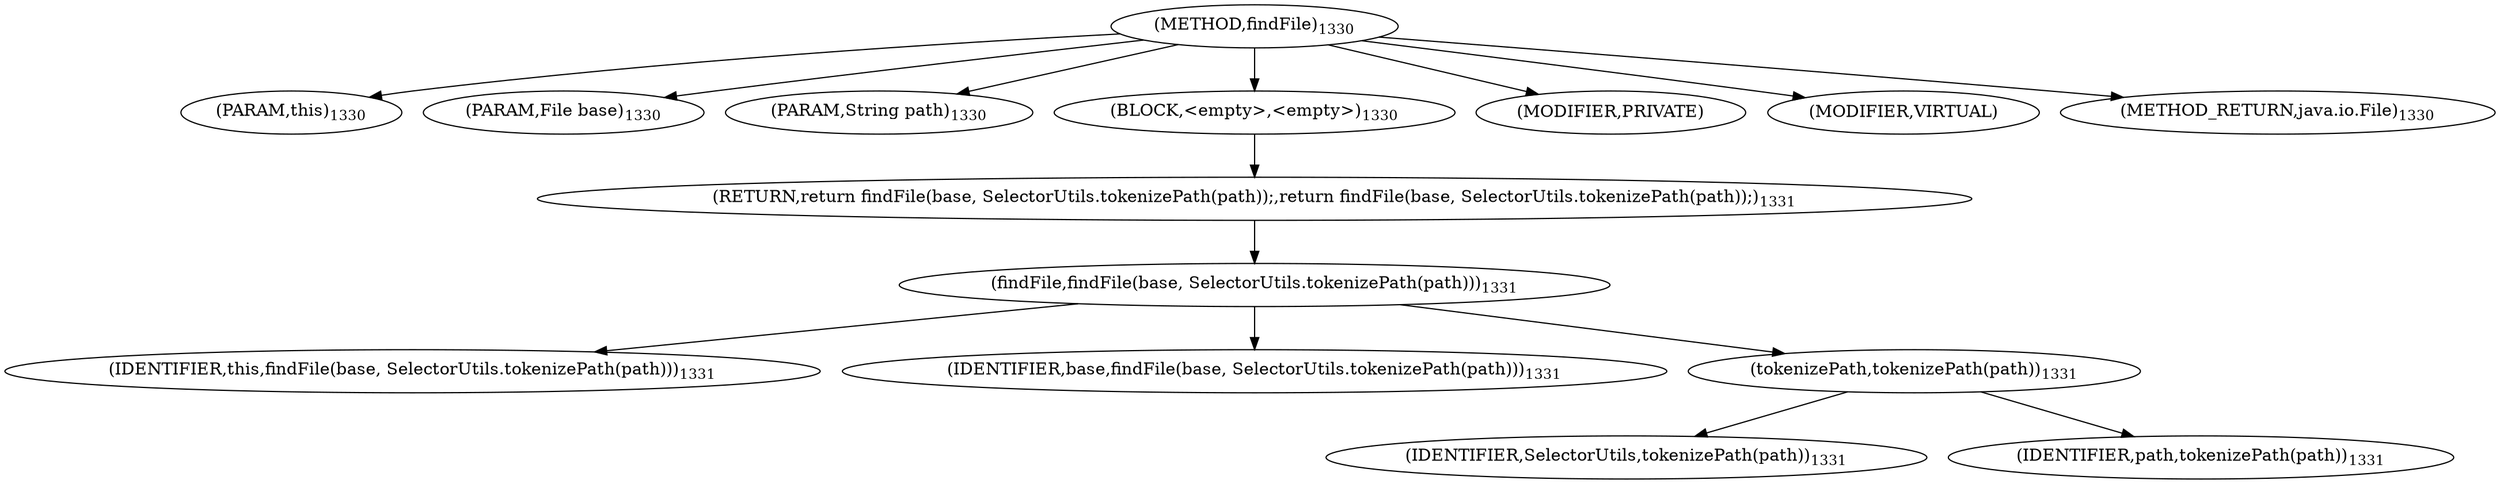 digraph "findFile" {  
"2433" [label = <(METHOD,findFile)<SUB>1330</SUB>> ]
"98" [label = <(PARAM,this)<SUB>1330</SUB>> ]
"2434" [label = <(PARAM,File base)<SUB>1330</SUB>> ]
"2435" [label = <(PARAM,String path)<SUB>1330</SUB>> ]
"2436" [label = <(BLOCK,&lt;empty&gt;,&lt;empty&gt;)<SUB>1330</SUB>> ]
"2437" [label = <(RETURN,return findFile(base, SelectorUtils.tokenizePath(path));,return findFile(base, SelectorUtils.tokenizePath(path));)<SUB>1331</SUB>> ]
"2438" [label = <(findFile,findFile(base, SelectorUtils.tokenizePath(path)))<SUB>1331</SUB>> ]
"97" [label = <(IDENTIFIER,this,findFile(base, SelectorUtils.tokenizePath(path)))<SUB>1331</SUB>> ]
"2439" [label = <(IDENTIFIER,base,findFile(base, SelectorUtils.tokenizePath(path)))<SUB>1331</SUB>> ]
"2440" [label = <(tokenizePath,tokenizePath(path))<SUB>1331</SUB>> ]
"2441" [label = <(IDENTIFIER,SelectorUtils,tokenizePath(path))<SUB>1331</SUB>> ]
"2442" [label = <(IDENTIFIER,path,tokenizePath(path))<SUB>1331</SUB>> ]
"2443" [label = <(MODIFIER,PRIVATE)> ]
"2444" [label = <(MODIFIER,VIRTUAL)> ]
"2445" [label = <(METHOD_RETURN,java.io.File)<SUB>1330</SUB>> ]
  "2433" -> "98" 
  "2433" -> "2434" 
  "2433" -> "2435" 
  "2433" -> "2436" 
  "2433" -> "2443" 
  "2433" -> "2444" 
  "2433" -> "2445" 
  "2436" -> "2437" 
  "2437" -> "2438" 
  "2438" -> "97" 
  "2438" -> "2439" 
  "2438" -> "2440" 
  "2440" -> "2441" 
  "2440" -> "2442" 
}
